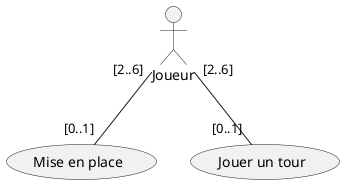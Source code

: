 @startuml

actor Joueur as j
usecase "Mise en place" as uc1
usecase "Jouer un tour" as uc2

j "[2..6]" -- "[0..1]" uc1
j "[2..6]" -- "[0..1]" uc2

@enduml